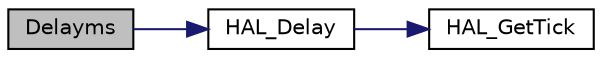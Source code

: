 digraph "Delayms"
{
  edge [fontname="Helvetica",fontsize="10",labelfontname="Helvetica",labelfontsize="10"];
  node [fontname="Helvetica",fontsize="10",shape=record];
  rankdir="LR";
  Node1 [label="Delayms",height=0.2,width=0.4,color="black", fillcolor="grey75", style="filled", fontcolor="black"];
  Node1 -> Node2 [color="midnightblue",fontsize="10",style="solid",fontname="Helvetica"];
  Node2 [label="HAL_Delay",height=0.2,width=0.4,color="black", fillcolor="white", style="filled",URL="$tm__stm32__delay_8c.html#ae63b34eea12780ca2e1100c2402da18e"];
  Node2 -> Node3 [color="midnightblue",fontsize="10",style="solid",fontname="Helvetica"];
  Node3 [label="HAL_GetTick",height=0.2,width=0.4,color="black", fillcolor="white", style="filled",URL="$tm__stm32__delay_8c.html#af2c4f03d53e997a54e1fd5e80daa55c4"];
}
